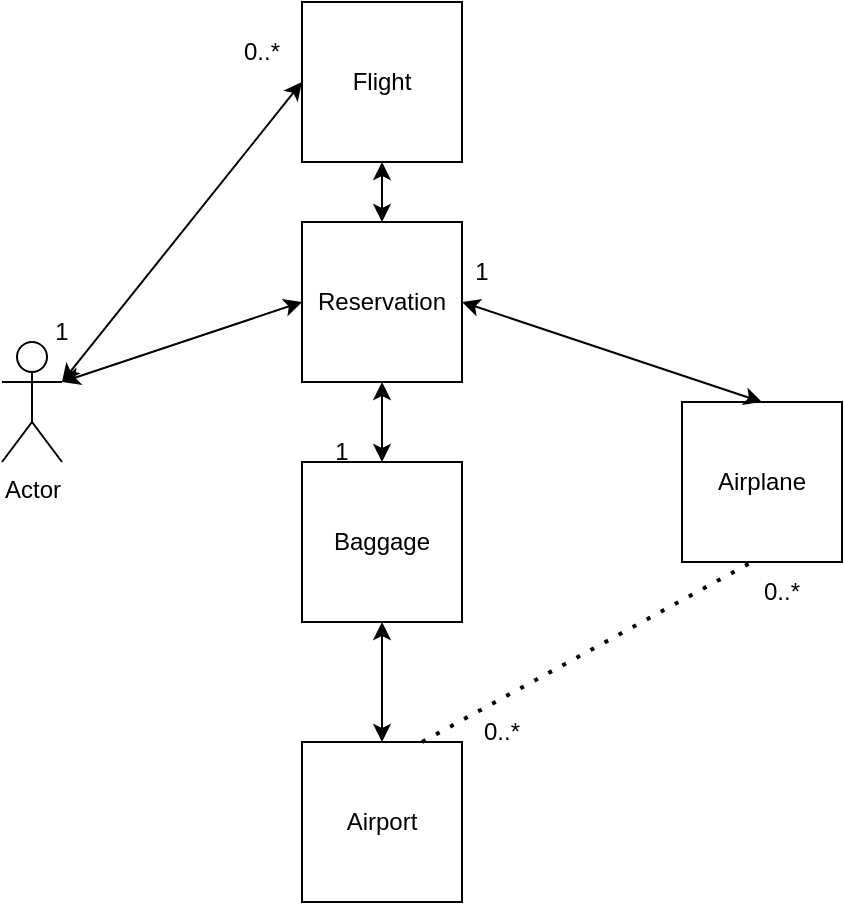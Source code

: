 <mxfile version="20.8.23" type="device"><diagram id="A0ZYchDFfaOi6qQswpLa" name="Page-1"><mxGraphModel dx="1194" dy="535" grid="1" gridSize="10" guides="1" tooltips="1" connect="1" arrows="1" fold="1" page="1" pageScale="1" pageWidth="850" pageHeight="1100" math="0" shadow="0"><root><mxCell id="0"/><mxCell id="1" parent="0"/><mxCell id="Wq_wdlbrF_MkpuDMqjfn-2" value="Actor" style="shape=umlActor;verticalLabelPosition=bottom;verticalAlign=top;html=1;outlineConnect=0;" parent="1" vertex="1"><mxGeometry x="130" y="190" width="30" height="60" as="geometry"/></mxCell><mxCell id="Wq_wdlbrF_MkpuDMqjfn-5" value="Flight" style="whiteSpace=wrap;html=1;aspect=fixed;" parent="1" vertex="1"><mxGeometry x="280" y="20" width="80" height="80" as="geometry"/></mxCell><mxCell id="Wq_wdlbrF_MkpuDMqjfn-6" value="Airplane" style="whiteSpace=wrap;html=1;aspect=fixed;" parent="1" vertex="1"><mxGeometry x="470" y="220" width="80" height="80" as="geometry"/></mxCell><mxCell id="Wq_wdlbrF_MkpuDMqjfn-7" value="Airport" style="whiteSpace=wrap;html=1;aspect=fixed;" parent="1" vertex="1"><mxGeometry x="280" y="390" width="80" height="80" as="geometry"/></mxCell><mxCell id="Wq_wdlbrF_MkpuDMqjfn-8" value="Reservation" style="whiteSpace=wrap;html=1;aspect=fixed;" parent="1" vertex="1"><mxGeometry x="280" y="130" width="80" height="80" as="geometry"/></mxCell><mxCell id="Wq_wdlbrF_MkpuDMqjfn-9" value="Baggage" style="whiteSpace=wrap;html=1;aspect=fixed;" parent="1" vertex="1"><mxGeometry x="280" y="250" width="80" height="80" as="geometry"/></mxCell><mxCell id="Wq_wdlbrF_MkpuDMqjfn-10" value="" style="endArrow=classic;startArrow=classic;html=1;rounded=0;exitX=0.5;exitY=1;exitDx=0;exitDy=0;" parent="1" source="Wq_wdlbrF_MkpuDMqjfn-8" target="Wq_wdlbrF_MkpuDMqjfn-9" edge="1"><mxGeometry width="50" height="50" relative="1" as="geometry"><mxPoint x="410" y="440" as="sourcePoint"/><mxPoint x="460" y="390" as="targetPoint"/></mxGeometry></mxCell><mxCell id="Wq_wdlbrF_MkpuDMqjfn-11" value="" style="endArrow=classic;startArrow=classic;html=1;rounded=0;entryX=0;entryY=0.5;entryDx=0;entryDy=0;exitX=1;exitY=0.333;exitDx=0;exitDy=0;exitPerimeter=0;" parent="1" source="Wq_wdlbrF_MkpuDMqjfn-2" target="Wq_wdlbrF_MkpuDMqjfn-8" edge="1"><mxGeometry width="50" height="50" relative="1" as="geometry"><mxPoint x="170" y="220" as="sourcePoint"/><mxPoint x="460" y="390" as="targetPoint"/></mxGeometry></mxCell><mxCell id="Wq_wdlbrF_MkpuDMqjfn-12" value="" style="endArrow=classic;startArrow=classic;html=1;rounded=0;entryX=0;entryY=0.5;entryDx=0;entryDy=0;" parent="1" target="Wq_wdlbrF_MkpuDMqjfn-5" edge="1"><mxGeometry width="50" height="50" relative="1" as="geometry"><mxPoint x="160" y="210" as="sourcePoint"/><mxPoint x="460" y="390" as="targetPoint"/></mxGeometry></mxCell><mxCell id="Wq_wdlbrF_MkpuDMqjfn-17" value="" style="endArrow=classic;startArrow=classic;html=1;rounded=0;exitX=0.5;exitY=0;exitDx=0;exitDy=0;entryX=0.5;entryY=1;entryDx=0;entryDy=0;" parent="1" source="Wq_wdlbrF_MkpuDMqjfn-7" target="Wq_wdlbrF_MkpuDMqjfn-9" edge="1"><mxGeometry width="50" height="50" relative="1" as="geometry"><mxPoint x="410" y="440" as="sourcePoint"/><mxPoint x="460" y="390" as="targetPoint"/></mxGeometry></mxCell><mxCell id="Wq_wdlbrF_MkpuDMqjfn-18" value="" style="endArrow=classic;startArrow=classic;html=1;rounded=0;exitX=0.5;exitY=0;exitDx=0;exitDy=0;entryX=0.5;entryY=1;entryDx=0;entryDy=0;" parent="1" source="Wq_wdlbrF_MkpuDMqjfn-8" target="Wq_wdlbrF_MkpuDMqjfn-5" edge="1"><mxGeometry width="50" height="50" relative="1" as="geometry"><mxPoint x="410" y="440" as="sourcePoint"/><mxPoint x="460" y="390" as="targetPoint"/></mxGeometry></mxCell><mxCell id="Wq_wdlbrF_MkpuDMqjfn-19" value="" style="endArrow=classic;startArrow=classic;html=1;rounded=0;exitX=1;exitY=0.5;exitDx=0;exitDy=0;entryX=0.5;entryY=0;entryDx=0;entryDy=0;" parent="1" source="Wq_wdlbrF_MkpuDMqjfn-8" target="Wq_wdlbrF_MkpuDMqjfn-6" edge="1"><mxGeometry width="50" height="50" relative="1" as="geometry"><mxPoint x="330" y="460" as="sourcePoint"/><mxPoint x="420" y="420" as="targetPoint"/></mxGeometry></mxCell><mxCell id="Wq_wdlbrF_MkpuDMqjfn-20" value="1" style="text;html=1;strokeColor=none;fillColor=none;align=center;verticalAlign=middle;whiteSpace=wrap;rounded=0;" parent="1" vertex="1"><mxGeometry x="130" y="170" width="60" height="30" as="geometry"/></mxCell><mxCell id="Wq_wdlbrF_MkpuDMqjfn-21" value="0..*" style="text;html=1;strokeColor=none;fillColor=none;align=center;verticalAlign=middle;whiteSpace=wrap;rounded=0;" parent="1" vertex="1"><mxGeometry x="230" y="30" width="60" height="30" as="geometry"/></mxCell><mxCell id="Wq_wdlbrF_MkpuDMqjfn-22" value="0..*" style="text;html=1;strokeColor=none;fillColor=none;align=center;verticalAlign=middle;whiteSpace=wrap;rounded=0;" parent="1" vertex="1"><mxGeometry x="490" y="300" width="60" height="30" as="geometry"/></mxCell><mxCell id="Wq_wdlbrF_MkpuDMqjfn-23" value="1" style="text;html=1;strokeColor=none;fillColor=none;align=center;verticalAlign=middle;whiteSpace=wrap;rounded=0;" parent="1" vertex="1"><mxGeometry x="340" y="140" width="60" height="30" as="geometry"/></mxCell><mxCell id="Wq_wdlbrF_MkpuDMqjfn-24" value="1" style="text;html=1;strokeColor=none;fillColor=none;align=center;verticalAlign=middle;whiteSpace=wrap;rounded=0;" parent="1" vertex="1"><mxGeometry x="270" y="230" width="60" height="30" as="geometry"/></mxCell><mxCell id="Wq_wdlbrF_MkpuDMqjfn-25" value="0..*" style="text;html=1;strokeColor=none;fillColor=none;align=center;verticalAlign=middle;whiteSpace=wrap;rounded=0;" parent="1" vertex="1"><mxGeometry x="350" y="370" width="60" height="30" as="geometry"/></mxCell><mxCell id="Wq_wdlbrF_MkpuDMqjfn-28" value="" style="endArrow=none;dashed=1;html=1;dashPattern=1 3;strokeWidth=2;rounded=0;exitX=0.75;exitY=0;exitDx=0;exitDy=0;entryX=0.25;entryY=0;entryDx=0;entryDy=0;" parent="1" source="Wq_wdlbrF_MkpuDMqjfn-7" target="Wq_wdlbrF_MkpuDMqjfn-22" edge="1"><mxGeometry width="50" height="50" relative="1" as="geometry"><mxPoint x="430" y="450" as="sourcePoint"/><mxPoint x="460" y="320" as="targetPoint"/></mxGeometry></mxCell></root></mxGraphModel></diagram></mxfile>